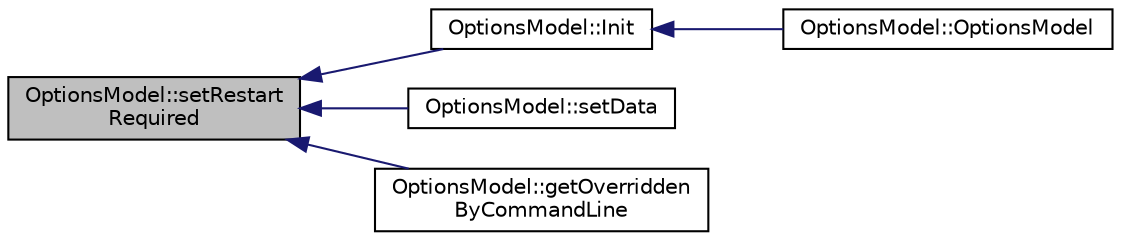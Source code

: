 digraph "OptionsModel::setRestartRequired"
{
  edge [fontname="Helvetica",fontsize="10",labelfontname="Helvetica",labelfontsize="10"];
  node [fontname="Helvetica",fontsize="10",shape=record];
  rankdir="LR";
  Node237 [label="OptionsModel::setRestart\lRequired",height=0.2,width=0.4,color="black", fillcolor="grey75", style="filled", fontcolor="black"];
  Node237 -> Node238 [dir="back",color="midnightblue",fontsize="10",style="solid",fontname="Helvetica"];
  Node238 [label="OptionsModel::Init",height=0.2,width=0.4,color="black", fillcolor="white", style="filled",URL="$da/d1f/class_options_model.html#a0e02c341067bff7be262fede017fbea0"];
  Node238 -> Node239 [dir="back",color="midnightblue",fontsize="10",style="solid",fontname="Helvetica"];
  Node239 [label="OptionsModel::OptionsModel",height=0.2,width=0.4,color="black", fillcolor="white", style="filled",URL="$da/d1f/class_options_model.html#a17c6b3de70c415b0fdf5c27f5f871054"];
  Node237 -> Node240 [dir="back",color="midnightblue",fontsize="10",style="solid",fontname="Helvetica"];
  Node240 [label="OptionsModel::setData",height=0.2,width=0.4,color="black", fillcolor="white", style="filled",URL="$da/d1f/class_options_model.html#a3102b457f4d46efac8ecb03b3d536b62"];
  Node237 -> Node241 [dir="back",color="midnightblue",fontsize="10",style="solid",fontname="Helvetica"];
  Node241 [label="OptionsModel::getOverridden\lByCommandLine",height=0.2,width=0.4,color="black", fillcolor="white", style="filled",URL="$da/d1f/class_options_model.html#ac5d555492fa4d6bba68d00e798efca50"];
}
